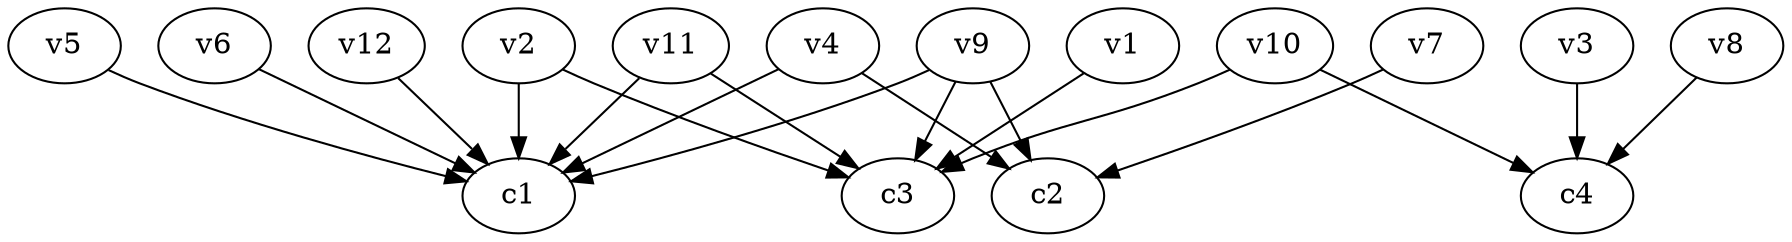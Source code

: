 strict digraph  {
c1;
c2;
c3;
c4;
v1;
v2;
v3;
v4;
v5;
v6;
v7;
v8;
v9;
v10;
v11;
v12;
v1 -> c3  [weight=1];
v2 -> c3  [weight=1];
v2 -> c1  [weight=1];
v3 -> c4  [weight=1];
v4 -> c1  [weight=1];
v4 -> c2  [weight=1];
v5 -> c1  [weight=1];
v6 -> c1  [weight=1];
v7 -> c2  [weight=1];
v8 -> c4  [weight=1];
v9 -> c1  [weight=1];
v9 -> c3  [weight=1];
v9 -> c2  [weight=1];
v10 -> c4  [weight=1];
v10 -> c3  [weight=1];
v11 -> c1  [weight=1];
v11 -> c3  [weight=1];
v12 -> c1  [weight=1];
}
